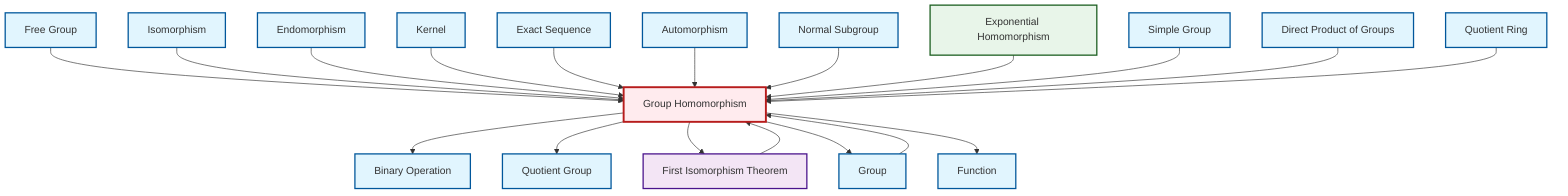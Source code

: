 graph TD
    classDef definition fill:#e1f5fe,stroke:#01579b,stroke-width:2px
    classDef theorem fill:#f3e5f5,stroke:#4a148c,stroke-width:2px
    classDef axiom fill:#fff3e0,stroke:#e65100,stroke-width:2px
    classDef example fill:#e8f5e9,stroke:#1b5e20,stroke-width:2px
    classDef current fill:#ffebee,stroke:#b71c1c,stroke-width:3px
    def-kernel["Kernel"]:::definition
    def-group["Group"]:::definition
    def-automorphism["Automorphism"]:::definition
    def-exact-sequence["Exact Sequence"]:::definition
    def-normal-subgroup["Normal Subgroup"]:::definition
    def-function["Function"]:::definition
    def-quotient-group["Quotient Group"]:::definition
    def-free-group["Free Group"]:::definition
    def-endomorphism["Endomorphism"]:::definition
    def-quotient-ring["Quotient Ring"]:::definition
    def-simple-group["Simple Group"]:::definition
    thm-first-isomorphism["First Isomorphism Theorem"]:::theorem
    def-binary-operation["Binary Operation"]:::definition
    def-direct-product["Direct Product of Groups"]:::definition
    ex-exponential-homomorphism["Exponential Homomorphism"]:::example
    def-isomorphism["Isomorphism"]:::definition
    def-homomorphism["Group Homomorphism"]:::definition
    def-free-group --> def-homomorphism
    def-isomorphism --> def-homomorphism
    def-endomorphism --> def-homomorphism
    def-kernel --> def-homomorphism
    def-exact-sequence --> def-homomorphism
    def-group --> def-homomorphism
    def-automorphism --> def-homomorphism
    def-homomorphism --> def-binary-operation
    def-normal-subgroup --> def-homomorphism
    def-homomorphism --> def-quotient-group
    def-homomorphism --> thm-first-isomorphism
    def-homomorphism --> def-group
    ex-exponential-homomorphism --> def-homomorphism
    def-simple-group --> def-homomorphism
    def-direct-product --> def-homomorphism
    def-homomorphism --> def-function
    def-quotient-ring --> def-homomorphism
    thm-first-isomorphism --> def-homomorphism
    class def-homomorphism current